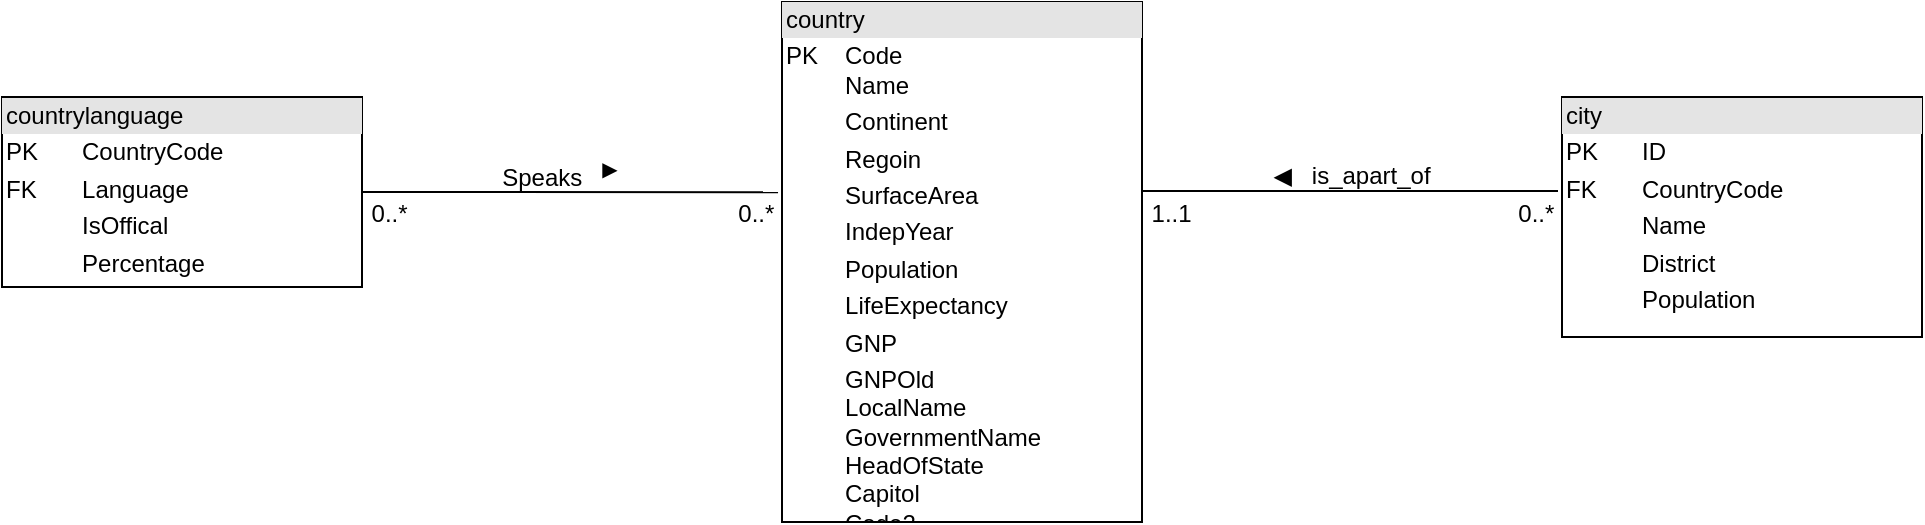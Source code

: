 <mxfile version="25.0.1">
  <diagram name="Page-1" id="e56a1550-8fbb-45ad-956c-1786394a9013">
    <mxGraphModel dx="1434" dy="738" grid="1" gridSize="10" guides="1" tooltips="1" connect="1" arrows="1" fold="1" page="1" pageScale="1" pageWidth="1100" pageHeight="850" background="none" math="0" shadow="0">
      <root>
        <mxCell id="0" />
        <mxCell id="1" parent="0" />
        <mxCell id="9iuluMPdRDl-9UrmXmha-1" value="&lt;div style=&quot;box-sizing: border-box ; width: 100% ; background: #e4e4e4 ; padding: 2px&quot;&gt;country&lt;/div&gt;&lt;table style=&quot;width: 100% ; font-size: 1em&quot; cellpadding=&quot;2&quot; cellspacing=&quot;0&quot;&gt;&lt;tbody&gt;&lt;tr&gt;&lt;td&gt;PK&lt;br&gt;&lt;br&gt;&lt;/td&gt;&lt;td&gt;Code&lt;br&gt;Name&lt;/td&gt;&lt;/tr&gt;&lt;tr&gt;&lt;td&gt;&lt;br&gt;&lt;/td&gt;&lt;td&gt;Continent&lt;/td&gt;&lt;/tr&gt;&lt;tr&gt;&lt;td&gt;&lt;/td&gt;&lt;td&gt;Regoin&lt;/td&gt;&lt;/tr&gt;&lt;tr&gt;&lt;td&gt;&lt;br&gt;&lt;/td&gt;&lt;td&gt;SurfaceArea&lt;/td&gt;&lt;/tr&gt;&lt;tr&gt;&lt;td&gt;&lt;br&gt;&lt;/td&gt;&lt;td&gt;IndepYear&lt;/td&gt;&lt;/tr&gt;&lt;tr&gt;&lt;td&gt;&lt;br&gt;&lt;/td&gt;&lt;td&gt;Population&lt;/td&gt;&lt;/tr&gt;&lt;tr&gt;&lt;td&gt;&lt;br&gt;&lt;/td&gt;&lt;td&gt;LifeExpectancy&lt;/td&gt;&lt;/tr&gt;&lt;tr&gt;&lt;td&gt;&lt;br&gt;&lt;/td&gt;&lt;td&gt;GNP&lt;/td&gt;&lt;/tr&gt;&lt;tr&gt;&lt;td&gt;&lt;br&gt;&lt;/td&gt;&lt;td&gt;GNPOld&lt;br&gt;LocalName&lt;br&gt;GovernmentName&lt;br&gt;HeadOfState&lt;br&gt;Capitol&lt;br&gt;Code2&lt;/td&gt;&lt;/tr&gt;&lt;/tbody&gt;&lt;/table&gt;" style="verticalAlign=top;align=left;overflow=fill;html=1;" parent="1" vertex="1">
          <mxGeometry x="460" y="295" width="180" height="260" as="geometry" />
        </mxCell>
        <mxCell id="9iuluMPdRDl-9UrmXmha-2" value="&lt;div style=&quot;box-sizing: border-box ; width: 100% ; background: #e4e4e4 ; padding: 2px&quot;&gt;city&lt;/div&gt;&lt;table style=&quot;width: 100% ; font-size: 1em&quot; cellpadding=&quot;2&quot; cellspacing=&quot;0&quot;&gt;&lt;tbody&gt;&lt;tr&gt;&lt;td&gt;PK&lt;/td&gt;&lt;td&gt;ID&lt;/td&gt;&lt;/tr&gt;&lt;tr&gt;&lt;td&gt;FK&lt;/td&gt;&lt;td&gt;CountryCode&lt;/td&gt;&lt;/tr&gt;&lt;tr&gt;&lt;td&gt;&lt;/td&gt;&lt;td&gt;Name&lt;/td&gt;&lt;/tr&gt;&lt;tr&gt;&lt;td&gt;&lt;br&gt;&lt;/td&gt;&lt;td&gt;District&lt;/td&gt;&lt;/tr&gt;&lt;tr&gt;&lt;td&gt;&lt;br&gt;&lt;/td&gt;&lt;td&gt;Population&lt;/td&gt;&lt;/tr&gt;&lt;/tbody&gt;&lt;/table&gt;" style="verticalAlign=top;align=left;overflow=fill;html=1;" parent="1" vertex="1">
          <mxGeometry x="850" y="342.5" width="180" height="120" as="geometry" />
        </mxCell>
        <mxCell id="9iuluMPdRDl-9UrmXmha-3" value="&lt;div style=&quot;box-sizing: border-box ; width: 100% ; background: #e4e4e4 ; padding: 2px&quot;&gt;countrylanguage&lt;/div&gt;&lt;table style=&quot;width: 100% ; font-size: 1em&quot; cellpadding=&quot;2&quot; cellspacing=&quot;0&quot;&gt;&lt;tbody&gt;&lt;tr&gt;&lt;td&gt;PK&lt;/td&gt;&lt;td&gt;CountryCode&lt;/td&gt;&lt;/tr&gt;&lt;tr&gt;&lt;td&gt;FK&lt;/td&gt;&lt;td&gt;Language&lt;/td&gt;&lt;/tr&gt;&lt;tr&gt;&lt;td&gt;&lt;/td&gt;&lt;td&gt;IsOffical&lt;/td&gt;&lt;/tr&gt;&lt;tr&gt;&lt;td&gt;&lt;br&gt;&lt;/td&gt;&lt;td&gt;Percentage&lt;/td&gt;&lt;/tr&gt;&lt;tr&gt;&lt;td&gt;&lt;br&gt;&lt;/td&gt;&lt;td&gt;&lt;br&gt;&lt;/td&gt;&lt;/tr&gt;&lt;/tbody&gt;&lt;/table&gt;" style="verticalAlign=top;align=left;overflow=fill;html=1;" parent="1" vertex="1">
          <mxGeometry x="70" y="342.5" width="180" height="95" as="geometry" />
        </mxCell>
        <mxCell id="9iuluMPdRDl-9UrmXmha-4" value="" style="endArrow=none;html=1;rounded=0;exitX=1;exitY=0.5;exitDx=0;exitDy=0;entryX=-0.011;entryY=0.366;entryDx=0;entryDy=0;entryPerimeter=0;" parent="1" source="9iuluMPdRDl-9UrmXmha-3" target="9iuluMPdRDl-9UrmXmha-1" edge="1">
          <mxGeometry width="50" height="50" relative="1" as="geometry">
            <mxPoint x="440" y="460" as="sourcePoint" />
            <mxPoint x="490" y="410" as="targetPoint" />
          </mxGeometry>
        </mxCell>
        <mxCell id="9iuluMPdRDl-9UrmXmha-5" value="" style="endArrow=none;html=1;rounded=0;exitX=1;exitY=0.5;exitDx=0;exitDy=0;entryX=-0.011;entryY=0.366;entryDx=0;entryDy=0;entryPerimeter=0;" parent="1" edge="1">
          <mxGeometry width="50" height="50" relative="1" as="geometry">
            <mxPoint x="640" y="389.55" as="sourcePoint" />
            <mxPoint x="848" y="389.55" as="targetPoint" />
          </mxGeometry>
        </mxCell>
        <mxCell id="9iuluMPdRDl-9UrmXmha-7" value="Speaks&amp;nbsp; &amp;nbsp;&lt;sup&gt;▶&lt;/sup&gt;" style="text;html=1;align=center;verticalAlign=middle;whiteSpace=wrap;rounded=0;" parent="1" vertex="1">
          <mxGeometry x="304" y="371" width="90" height="20" as="geometry" />
        </mxCell>
        <mxCell id="9iuluMPdRDl-9UrmXmha-12" value="◀&amp;nbsp; &amp;nbsp;is_apart_of" style="text;html=1;align=center;verticalAlign=middle;whiteSpace=wrap;rounded=0;" parent="1" vertex="1">
          <mxGeometry x="700" y="372" width="90" height="20" as="geometry" />
        </mxCell>
        <mxCell id="9iuluMPdRDl-9UrmXmha-13" value="0..*&lt;span style=&quot;white-space: pre;&quot;&gt;&#x9;&lt;/span&gt;&lt;span style=&quot;white-space: pre;&quot;&gt;&#x9;&lt;/span&gt;&lt;span style=&quot;white-space: pre;&quot;&gt;&#x9;&lt;/span&gt;&lt;span style=&quot;white-space: pre;&quot;&gt;&#x9;&lt;/span&gt;&lt;span style=&quot;white-space: pre;&quot;&gt;&#x9;&lt;/span&gt;&amp;nbsp; &amp;nbsp;&lt;span style=&quot;white-space: pre;&quot;&gt;&#x9;&lt;/span&gt;&amp;nbsp; &amp;nbsp; &amp;nbsp; &amp;nbsp;0..*" style="text;html=1;align=center;verticalAlign=middle;whiteSpace=wrap;rounded=0;" parent="1" vertex="1">
          <mxGeometry x="227" y="386" width="257" height="30" as="geometry" />
        </mxCell>
        <mxCell id="9iuluMPdRDl-9UrmXmha-14" value="1..1&lt;span style=&quot;white-space: pre;&quot;&gt;&#x9;&lt;/span&gt;&lt;span style=&quot;white-space: pre;&quot;&gt;&#x9;&lt;/span&gt;&lt;span style=&quot;white-space: pre;&quot;&gt;&#x9;&lt;/span&gt;&lt;span style=&quot;white-space: pre;&quot;&gt;&#x9;&lt;/span&gt;&lt;span style=&quot;white-space: pre;&quot;&gt;&#x9;&lt;/span&gt;&amp;nbsp; &amp;nbsp;&lt;span style=&quot;white-space: pre;&quot;&gt;&#x9;&lt;/span&gt;&amp;nbsp; &amp;nbsp; &amp;nbsp; &amp;nbsp;0..*" style="text;html=1;align=center;verticalAlign=middle;whiteSpace=wrap;rounded=0;" parent="1" vertex="1">
          <mxGeometry x="617" y="386" width="257" height="30" as="geometry" />
        </mxCell>
      </root>
    </mxGraphModel>
  </diagram>
</mxfile>

